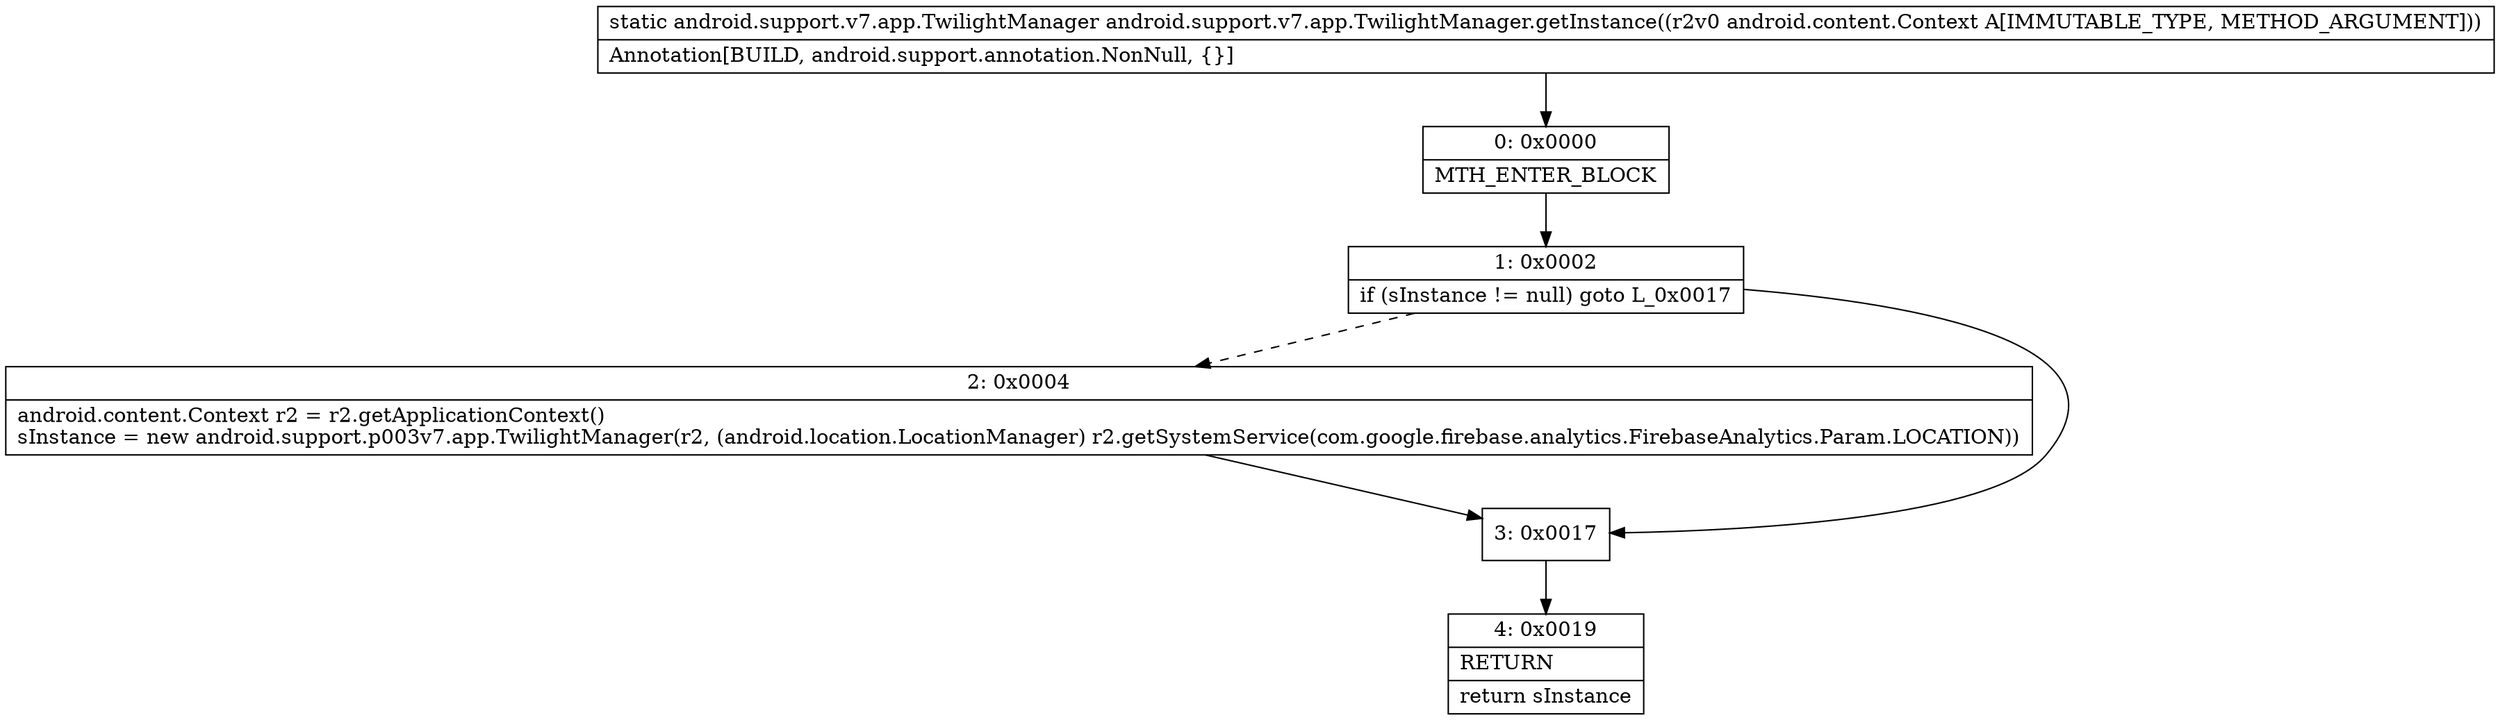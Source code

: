 digraph "CFG forandroid.support.v7.app.TwilightManager.getInstance(Landroid\/content\/Context;)Landroid\/support\/v7\/app\/TwilightManager;" {
Node_0 [shape=record,label="{0\:\ 0x0000|MTH_ENTER_BLOCK\l}"];
Node_1 [shape=record,label="{1\:\ 0x0002|if (sInstance != null) goto L_0x0017\l}"];
Node_2 [shape=record,label="{2\:\ 0x0004|android.content.Context r2 = r2.getApplicationContext()\lsInstance = new android.support.p003v7.app.TwilightManager(r2, (android.location.LocationManager) r2.getSystemService(com.google.firebase.analytics.FirebaseAnalytics.Param.LOCATION))\l}"];
Node_3 [shape=record,label="{3\:\ 0x0017}"];
Node_4 [shape=record,label="{4\:\ 0x0019|RETURN\l|return sInstance\l}"];
MethodNode[shape=record,label="{static android.support.v7.app.TwilightManager android.support.v7.app.TwilightManager.getInstance((r2v0 android.content.Context A[IMMUTABLE_TYPE, METHOD_ARGUMENT]))  | Annotation[BUILD, android.support.annotation.NonNull, \{\}]\l}"];
MethodNode -> Node_0;
Node_0 -> Node_1;
Node_1 -> Node_2[style=dashed];
Node_1 -> Node_3;
Node_2 -> Node_3;
Node_3 -> Node_4;
}

